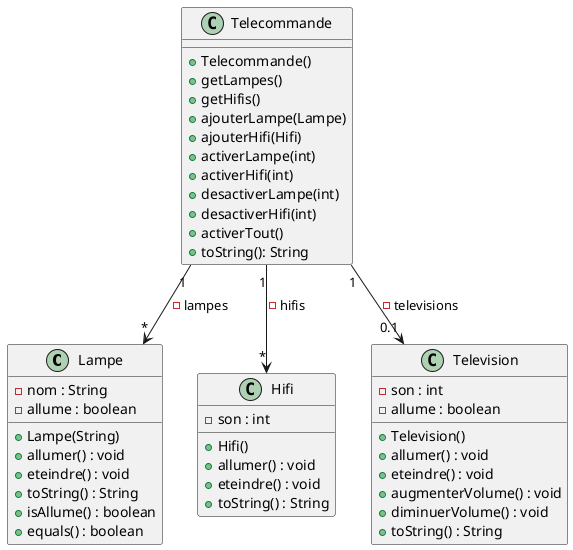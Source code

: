 @startuml
'''classes
class Lampe{
-nom : String
-allume : boolean
+Lampe(String)
+allumer() : void
+eteindre() : void
+toString() : String
+isAllume() : boolean
+equals() : boolean
}

class Telecommande{
+ Telecommande()
+ getLampes()
+ getHifis()
+ ajouterLampe(Lampe)
+ ajouterHifi(Hifi)
+ activerLampe(int)
+ activerHifi(int)
+ desactiverLampe(int)
+ desactiverHifi(int)
+ activerTout()
+ toString(): String
}

class Hifi{
-son : int
+Hifi()
+allumer() : void
+eteindre() : void
+toString() : String
}

class Television{
-son : int
-allume : boolean
+Television()
+allumer() : void
+eteindre() : void
+augmenterVolume() : void
+diminuerVolume() : void
+toString() : String
}

'''relations
Telecommande "1" --> "*"Lampe: -lampes
Telecommande "1" --> "*"Hifi: -hifis
Telecommande "1" --> "0.1"Television: -televisions
@enduml